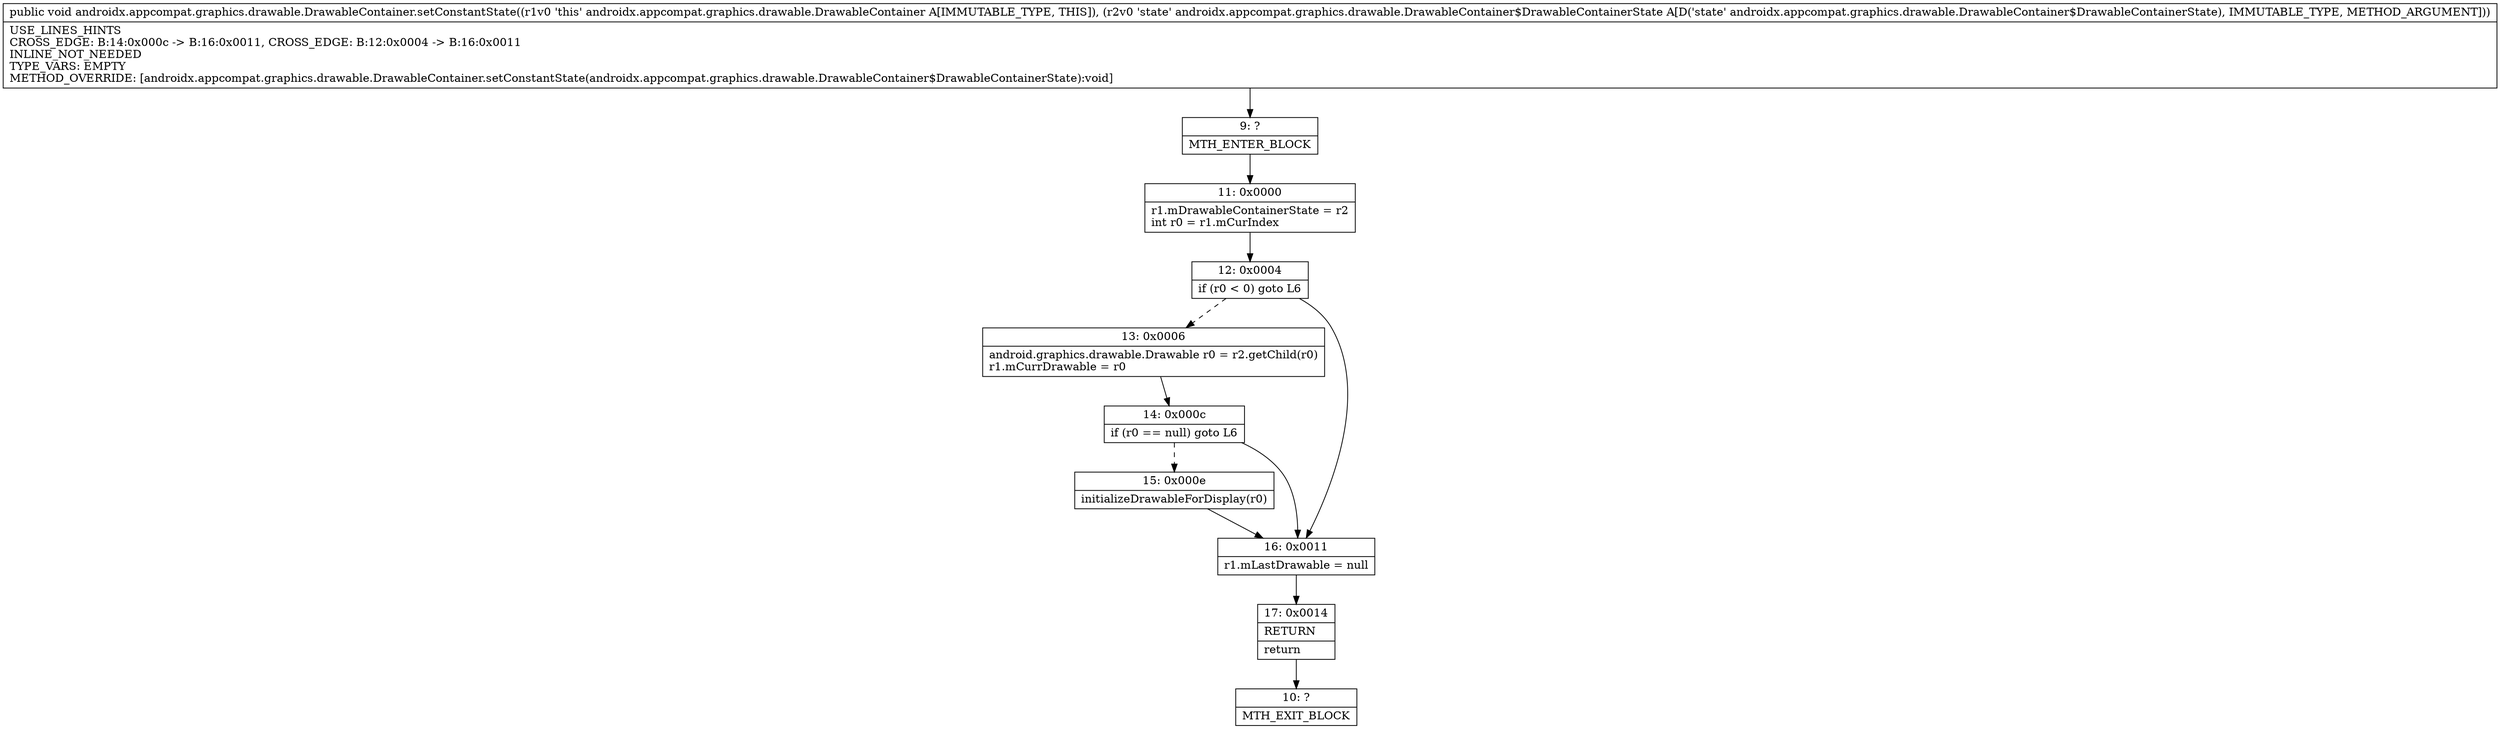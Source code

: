 digraph "CFG forandroidx.appcompat.graphics.drawable.DrawableContainer.setConstantState(Landroidx\/appcompat\/graphics\/drawable\/DrawableContainer$DrawableContainerState;)V" {
Node_9 [shape=record,label="{9\:\ ?|MTH_ENTER_BLOCK\l}"];
Node_11 [shape=record,label="{11\:\ 0x0000|r1.mDrawableContainerState = r2\lint r0 = r1.mCurIndex\l}"];
Node_12 [shape=record,label="{12\:\ 0x0004|if (r0 \< 0) goto L6\l}"];
Node_13 [shape=record,label="{13\:\ 0x0006|android.graphics.drawable.Drawable r0 = r2.getChild(r0)\lr1.mCurrDrawable = r0\l}"];
Node_14 [shape=record,label="{14\:\ 0x000c|if (r0 == null) goto L6\l}"];
Node_15 [shape=record,label="{15\:\ 0x000e|initializeDrawableForDisplay(r0)\l}"];
Node_16 [shape=record,label="{16\:\ 0x0011|r1.mLastDrawable = null\l}"];
Node_17 [shape=record,label="{17\:\ 0x0014|RETURN\l|return\l}"];
Node_10 [shape=record,label="{10\:\ ?|MTH_EXIT_BLOCK\l}"];
MethodNode[shape=record,label="{public void androidx.appcompat.graphics.drawable.DrawableContainer.setConstantState((r1v0 'this' androidx.appcompat.graphics.drawable.DrawableContainer A[IMMUTABLE_TYPE, THIS]), (r2v0 'state' androidx.appcompat.graphics.drawable.DrawableContainer$DrawableContainerState A[D('state' androidx.appcompat.graphics.drawable.DrawableContainer$DrawableContainerState), IMMUTABLE_TYPE, METHOD_ARGUMENT]))  | USE_LINES_HINTS\lCROSS_EDGE: B:14:0x000c \-\> B:16:0x0011, CROSS_EDGE: B:12:0x0004 \-\> B:16:0x0011\lINLINE_NOT_NEEDED\lTYPE_VARS: EMPTY\lMETHOD_OVERRIDE: [androidx.appcompat.graphics.drawable.DrawableContainer.setConstantState(androidx.appcompat.graphics.drawable.DrawableContainer$DrawableContainerState):void]\l}"];
MethodNode -> Node_9;Node_9 -> Node_11;
Node_11 -> Node_12;
Node_12 -> Node_13[style=dashed];
Node_12 -> Node_16;
Node_13 -> Node_14;
Node_14 -> Node_15[style=dashed];
Node_14 -> Node_16;
Node_15 -> Node_16;
Node_16 -> Node_17;
Node_17 -> Node_10;
}


